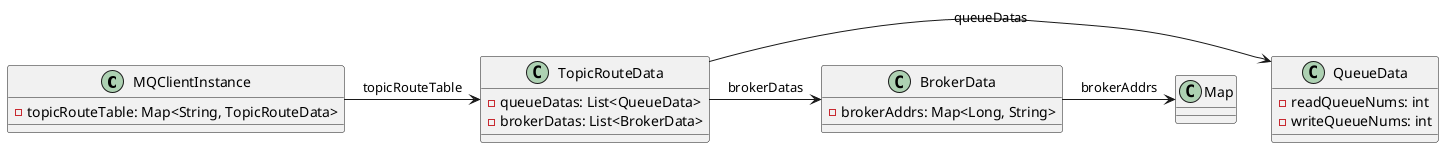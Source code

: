 @startuml
class MQClientInstance {
  - topicRouteTable: Map<String, TopicRouteData>
}

class TopicRouteData {
  - queueDatas: List<QueueData>
  - brokerDatas: List<BrokerData>
}

class QueueData {
  - readQueueNums: int
  - writeQueueNums: int
}

class BrokerData {
  - brokerAddrs: Map<Long, String>
}

MQClientInstance -> TopicRouteData : topicRouteTable
TopicRouteData -> QueueData : queueDatas
TopicRouteData -> BrokerData : brokerDatas
BrokerData -> Map : brokerAddrs
@enduml